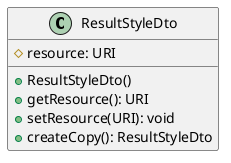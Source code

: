 @startuml

    class ResultStyleDto [[ResultStyleDto.html]] {
        #resource: URI
        +ResultStyleDto()
        +getResource(): URI
        +setResource(URI): void
        +createCopy(): ResultStyleDto
    }

@enduml
